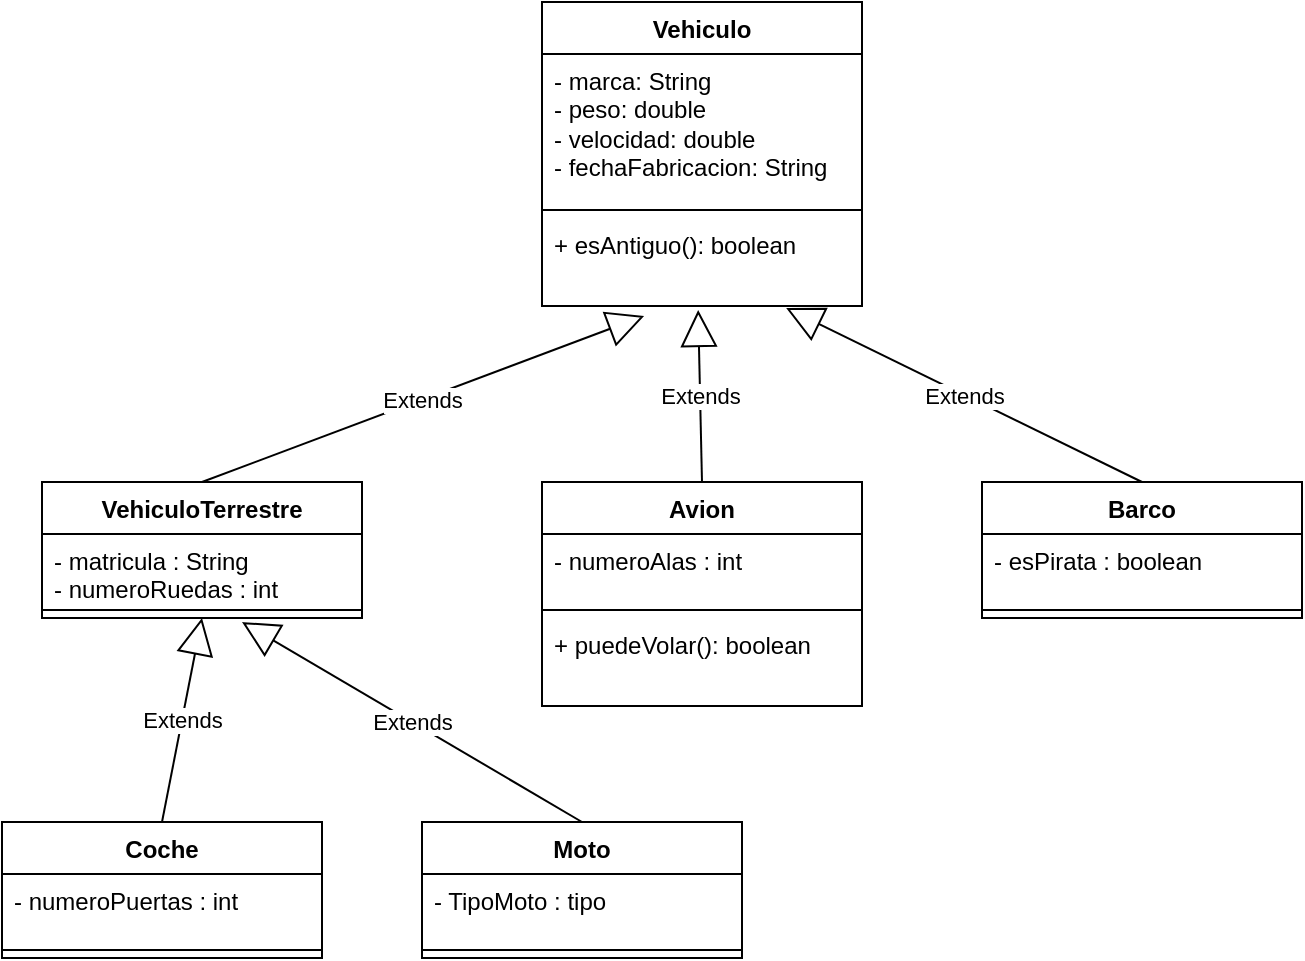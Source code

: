 <mxfile version="24.2.5" type="device">
  <diagram id="C5RBs43oDa-KdzZeNtuy" name="Page-1">
    <mxGraphModel dx="1386" dy="785" grid="1" gridSize="10" guides="1" tooltips="1" connect="1" arrows="1" fold="1" page="1" pageScale="1" pageWidth="827" pageHeight="1169" math="0" shadow="0">
      <root>
        <mxCell id="WIyWlLk6GJQsqaUBKTNV-0" />
        <mxCell id="WIyWlLk6GJQsqaUBKTNV-1" parent="WIyWlLk6GJQsqaUBKTNV-0" />
        <mxCell id="08SLYZAh_mCW3ygk8wKF-0" value="Vehiculo" style="swimlane;fontStyle=1;align=center;verticalAlign=top;childLayout=stackLayout;horizontal=1;startSize=26;horizontalStack=0;resizeParent=1;resizeParentMax=0;resizeLast=0;collapsible=1;marginBottom=0;whiteSpace=wrap;html=1;" vertex="1" parent="WIyWlLk6GJQsqaUBKTNV-1">
          <mxGeometry x="300" y="130" width="160" height="152" as="geometry" />
        </mxCell>
        <mxCell id="08SLYZAh_mCW3ygk8wKF-1" value="- marca: String&lt;div&gt;- peso: double&lt;/div&gt;&lt;div&gt;- velocidad: double&lt;/div&gt;&lt;div&gt;- fechaFabricacion: String&lt;/div&gt;" style="text;strokeColor=none;fillColor=none;align=left;verticalAlign=top;spacingLeft=4;spacingRight=4;overflow=hidden;rotatable=0;points=[[0,0.5],[1,0.5]];portConstraint=eastwest;whiteSpace=wrap;html=1;" vertex="1" parent="08SLYZAh_mCW3ygk8wKF-0">
          <mxGeometry y="26" width="160" height="74" as="geometry" />
        </mxCell>
        <mxCell id="08SLYZAh_mCW3ygk8wKF-2" value="" style="line;strokeWidth=1;fillColor=none;align=left;verticalAlign=middle;spacingTop=-1;spacingLeft=3;spacingRight=3;rotatable=0;labelPosition=right;points=[];portConstraint=eastwest;strokeColor=inherit;" vertex="1" parent="08SLYZAh_mCW3ygk8wKF-0">
          <mxGeometry y="100" width="160" height="8" as="geometry" />
        </mxCell>
        <mxCell id="08SLYZAh_mCW3ygk8wKF-3" value="+ esAntiguo(): boolean" style="text;strokeColor=none;fillColor=none;align=left;verticalAlign=top;spacingLeft=4;spacingRight=4;overflow=hidden;rotatable=0;points=[[0,0.5],[1,0.5]];portConstraint=eastwest;whiteSpace=wrap;html=1;" vertex="1" parent="08SLYZAh_mCW3ygk8wKF-0">
          <mxGeometry y="108" width="160" height="44" as="geometry" />
        </mxCell>
        <mxCell id="08SLYZAh_mCW3ygk8wKF-4" value="Avion" style="swimlane;fontStyle=1;align=center;verticalAlign=top;childLayout=stackLayout;horizontal=1;startSize=26;horizontalStack=0;resizeParent=1;resizeParentMax=0;resizeLast=0;collapsible=1;marginBottom=0;whiteSpace=wrap;html=1;" vertex="1" parent="WIyWlLk6GJQsqaUBKTNV-1">
          <mxGeometry x="300" y="370" width="160" height="112" as="geometry" />
        </mxCell>
        <mxCell id="08SLYZAh_mCW3ygk8wKF-5" value="- numeroAlas : int" style="text;strokeColor=none;fillColor=none;align=left;verticalAlign=top;spacingLeft=4;spacingRight=4;overflow=hidden;rotatable=0;points=[[0,0.5],[1,0.5]];portConstraint=eastwest;whiteSpace=wrap;html=1;" vertex="1" parent="08SLYZAh_mCW3ygk8wKF-4">
          <mxGeometry y="26" width="160" height="34" as="geometry" />
        </mxCell>
        <mxCell id="08SLYZAh_mCW3ygk8wKF-6" value="" style="line;strokeWidth=1;fillColor=none;align=left;verticalAlign=middle;spacingTop=-1;spacingLeft=3;spacingRight=3;rotatable=0;labelPosition=right;points=[];portConstraint=eastwest;strokeColor=inherit;" vertex="1" parent="08SLYZAh_mCW3ygk8wKF-4">
          <mxGeometry y="60" width="160" height="8" as="geometry" />
        </mxCell>
        <mxCell id="08SLYZAh_mCW3ygk8wKF-7" value="+ puedeVolar(): boolean" style="text;strokeColor=none;fillColor=none;align=left;verticalAlign=top;spacingLeft=4;spacingRight=4;overflow=hidden;rotatable=0;points=[[0,0.5],[1,0.5]];portConstraint=eastwest;whiteSpace=wrap;html=1;" vertex="1" parent="08SLYZAh_mCW3ygk8wKF-4">
          <mxGeometry y="68" width="160" height="44" as="geometry" />
        </mxCell>
        <mxCell id="08SLYZAh_mCW3ygk8wKF-8" value="Extends" style="endArrow=block;endSize=16;endFill=0;html=1;rounded=0;exitX=0.5;exitY=0;exitDx=0;exitDy=0;entryX=0.488;entryY=1.045;entryDx=0;entryDy=0;entryPerimeter=0;" edge="1" parent="WIyWlLk6GJQsqaUBKTNV-1" source="08SLYZAh_mCW3ygk8wKF-4" target="08SLYZAh_mCW3ygk8wKF-3">
          <mxGeometry width="160" relative="1" as="geometry">
            <mxPoint x="330" y="400" as="sourcePoint" />
            <mxPoint x="490" y="400" as="targetPoint" />
          </mxGeometry>
        </mxCell>
        <mxCell id="08SLYZAh_mCW3ygk8wKF-9" value="Barco" style="swimlane;fontStyle=1;align=center;verticalAlign=top;childLayout=stackLayout;horizontal=1;startSize=26;horizontalStack=0;resizeParent=1;resizeParentMax=0;resizeLast=0;collapsible=1;marginBottom=0;whiteSpace=wrap;html=1;" vertex="1" parent="WIyWlLk6GJQsqaUBKTNV-1">
          <mxGeometry x="520" y="370" width="160" height="68" as="geometry" />
        </mxCell>
        <mxCell id="08SLYZAh_mCW3ygk8wKF-10" value="- esPirata : boolean" style="text;strokeColor=none;fillColor=none;align=left;verticalAlign=top;spacingLeft=4;spacingRight=4;overflow=hidden;rotatable=0;points=[[0,0.5],[1,0.5]];portConstraint=eastwest;whiteSpace=wrap;html=1;" vertex="1" parent="08SLYZAh_mCW3ygk8wKF-9">
          <mxGeometry y="26" width="160" height="34" as="geometry" />
        </mxCell>
        <mxCell id="08SLYZAh_mCW3ygk8wKF-11" value="" style="line;strokeWidth=1;fillColor=none;align=left;verticalAlign=middle;spacingTop=-1;spacingLeft=3;spacingRight=3;rotatable=0;labelPosition=right;points=[];portConstraint=eastwest;strokeColor=inherit;" vertex="1" parent="08SLYZAh_mCW3ygk8wKF-9">
          <mxGeometry y="60" width="160" height="8" as="geometry" />
        </mxCell>
        <mxCell id="08SLYZAh_mCW3ygk8wKF-13" value="Extends" style="endArrow=block;endSize=16;endFill=0;html=1;rounded=0;entryX=0.763;entryY=1.023;entryDx=0;entryDy=0;entryPerimeter=0;exitX=0.5;exitY=0;exitDx=0;exitDy=0;" edge="1" parent="WIyWlLk6GJQsqaUBKTNV-1" source="08SLYZAh_mCW3ygk8wKF-9" target="08SLYZAh_mCW3ygk8wKF-3">
          <mxGeometry width="160" relative="1" as="geometry">
            <mxPoint x="330" y="400" as="sourcePoint" />
            <mxPoint x="490" y="400" as="targetPoint" />
          </mxGeometry>
        </mxCell>
        <mxCell id="08SLYZAh_mCW3ygk8wKF-14" value="VehiculoTerrestre" style="swimlane;fontStyle=1;align=center;verticalAlign=top;childLayout=stackLayout;horizontal=1;startSize=26;horizontalStack=0;resizeParent=1;resizeParentMax=0;resizeLast=0;collapsible=1;marginBottom=0;whiteSpace=wrap;html=1;" vertex="1" parent="WIyWlLk6GJQsqaUBKTNV-1">
          <mxGeometry x="50" y="370" width="160" height="68" as="geometry" />
        </mxCell>
        <mxCell id="08SLYZAh_mCW3ygk8wKF-15" value="- matricula : String&lt;div&gt;- numeroRuedas : int&lt;/div&gt;" style="text;strokeColor=none;fillColor=none;align=left;verticalAlign=top;spacingLeft=4;spacingRight=4;overflow=hidden;rotatable=0;points=[[0,0.5],[1,0.5]];portConstraint=eastwest;whiteSpace=wrap;html=1;" vertex="1" parent="08SLYZAh_mCW3ygk8wKF-14">
          <mxGeometry y="26" width="160" height="34" as="geometry" />
        </mxCell>
        <mxCell id="08SLYZAh_mCW3ygk8wKF-16" value="" style="line;strokeWidth=1;fillColor=none;align=left;verticalAlign=middle;spacingTop=-1;spacingLeft=3;spacingRight=3;rotatable=0;labelPosition=right;points=[];portConstraint=eastwest;strokeColor=inherit;" vertex="1" parent="08SLYZAh_mCW3ygk8wKF-14">
          <mxGeometry y="60" width="160" height="8" as="geometry" />
        </mxCell>
        <mxCell id="08SLYZAh_mCW3ygk8wKF-18" value="Extends" style="endArrow=block;endSize=16;endFill=0;html=1;rounded=0;exitX=0.5;exitY=0;exitDx=0;exitDy=0;entryX=0.319;entryY=1.114;entryDx=0;entryDy=0;entryPerimeter=0;" edge="1" parent="WIyWlLk6GJQsqaUBKTNV-1" source="08SLYZAh_mCW3ygk8wKF-14" target="08SLYZAh_mCW3ygk8wKF-3">
          <mxGeometry width="160" relative="1" as="geometry">
            <mxPoint x="330" y="400" as="sourcePoint" />
            <mxPoint x="490" y="400" as="targetPoint" />
          </mxGeometry>
        </mxCell>
        <mxCell id="08SLYZAh_mCW3ygk8wKF-19" value="Coche" style="swimlane;fontStyle=1;align=center;verticalAlign=top;childLayout=stackLayout;horizontal=1;startSize=26;horizontalStack=0;resizeParent=1;resizeParentMax=0;resizeLast=0;collapsible=1;marginBottom=0;whiteSpace=wrap;html=1;" vertex="1" parent="WIyWlLk6GJQsqaUBKTNV-1">
          <mxGeometry x="30" y="540" width="160" height="68" as="geometry" />
        </mxCell>
        <mxCell id="08SLYZAh_mCW3ygk8wKF-20" value="- numeroPuertas : int" style="text;strokeColor=none;fillColor=none;align=left;verticalAlign=top;spacingLeft=4;spacingRight=4;overflow=hidden;rotatable=0;points=[[0,0.5],[1,0.5]];portConstraint=eastwest;whiteSpace=wrap;html=1;" vertex="1" parent="08SLYZAh_mCW3ygk8wKF-19">
          <mxGeometry y="26" width="160" height="34" as="geometry" />
        </mxCell>
        <mxCell id="08SLYZAh_mCW3ygk8wKF-21" value="" style="line;strokeWidth=1;fillColor=none;align=left;verticalAlign=middle;spacingTop=-1;spacingLeft=3;spacingRight=3;rotatable=0;labelPosition=right;points=[];portConstraint=eastwest;strokeColor=inherit;" vertex="1" parent="08SLYZAh_mCW3ygk8wKF-19">
          <mxGeometry y="60" width="160" height="8" as="geometry" />
        </mxCell>
        <mxCell id="08SLYZAh_mCW3ygk8wKF-25" value="Extends" style="endArrow=block;endSize=16;endFill=0;html=1;rounded=0;exitX=0.5;exitY=0;exitDx=0;exitDy=0;entryX=0.5;entryY=1;entryDx=0;entryDy=0;" edge="1" parent="WIyWlLk6GJQsqaUBKTNV-1" source="08SLYZAh_mCW3ygk8wKF-19" target="08SLYZAh_mCW3ygk8wKF-14">
          <mxGeometry width="160" relative="1" as="geometry">
            <mxPoint x="330" y="400" as="sourcePoint" />
            <mxPoint x="490" y="400" as="targetPoint" />
          </mxGeometry>
        </mxCell>
        <mxCell id="08SLYZAh_mCW3ygk8wKF-30" value="Moto" style="swimlane;fontStyle=1;align=center;verticalAlign=top;childLayout=stackLayout;horizontal=1;startSize=26;horizontalStack=0;resizeParent=1;resizeParentMax=0;resizeLast=0;collapsible=1;marginBottom=0;whiteSpace=wrap;html=1;" vertex="1" parent="WIyWlLk6GJQsqaUBKTNV-1">
          <mxGeometry x="240" y="540" width="160" height="68" as="geometry" />
        </mxCell>
        <mxCell id="08SLYZAh_mCW3ygk8wKF-31" value="- TipoMoto : tipo" style="text;strokeColor=none;fillColor=none;align=left;verticalAlign=top;spacingLeft=4;spacingRight=4;overflow=hidden;rotatable=0;points=[[0,0.5],[1,0.5]];portConstraint=eastwest;whiteSpace=wrap;html=1;" vertex="1" parent="08SLYZAh_mCW3ygk8wKF-30">
          <mxGeometry y="26" width="160" height="34" as="geometry" />
        </mxCell>
        <mxCell id="08SLYZAh_mCW3ygk8wKF-32" value="" style="line;strokeWidth=1;fillColor=none;align=left;verticalAlign=middle;spacingTop=-1;spacingLeft=3;spacingRight=3;rotatable=0;labelPosition=right;points=[];portConstraint=eastwest;strokeColor=inherit;" vertex="1" parent="08SLYZAh_mCW3ygk8wKF-30">
          <mxGeometry y="60" width="160" height="8" as="geometry" />
        </mxCell>
        <mxCell id="08SLYZAh_mCW3ygk8wKF-33" value="Extends" style="endArrow=block;endSize=16;endFill=0;html=1;rounded=0;exitX=0.5;exitY=0;exitDx=0;exitDy=0;" edge="1" parent="WIyWlLk6GJQsqaUBKTNV-1" source="08SLYZAh_mCW3ygk8wKF-30">
          <mxGeometry width="160" relative="1" as="geometry">
            <mxPoint x="120" y="550" as="sourcePoint" />
            <mxPoint x="150" y="440" as="targetPoint" />
          </mxGeometry>
        </mxCell>
      </root>
    </mxGraphModel>
  </diagram>
</mxfile>
